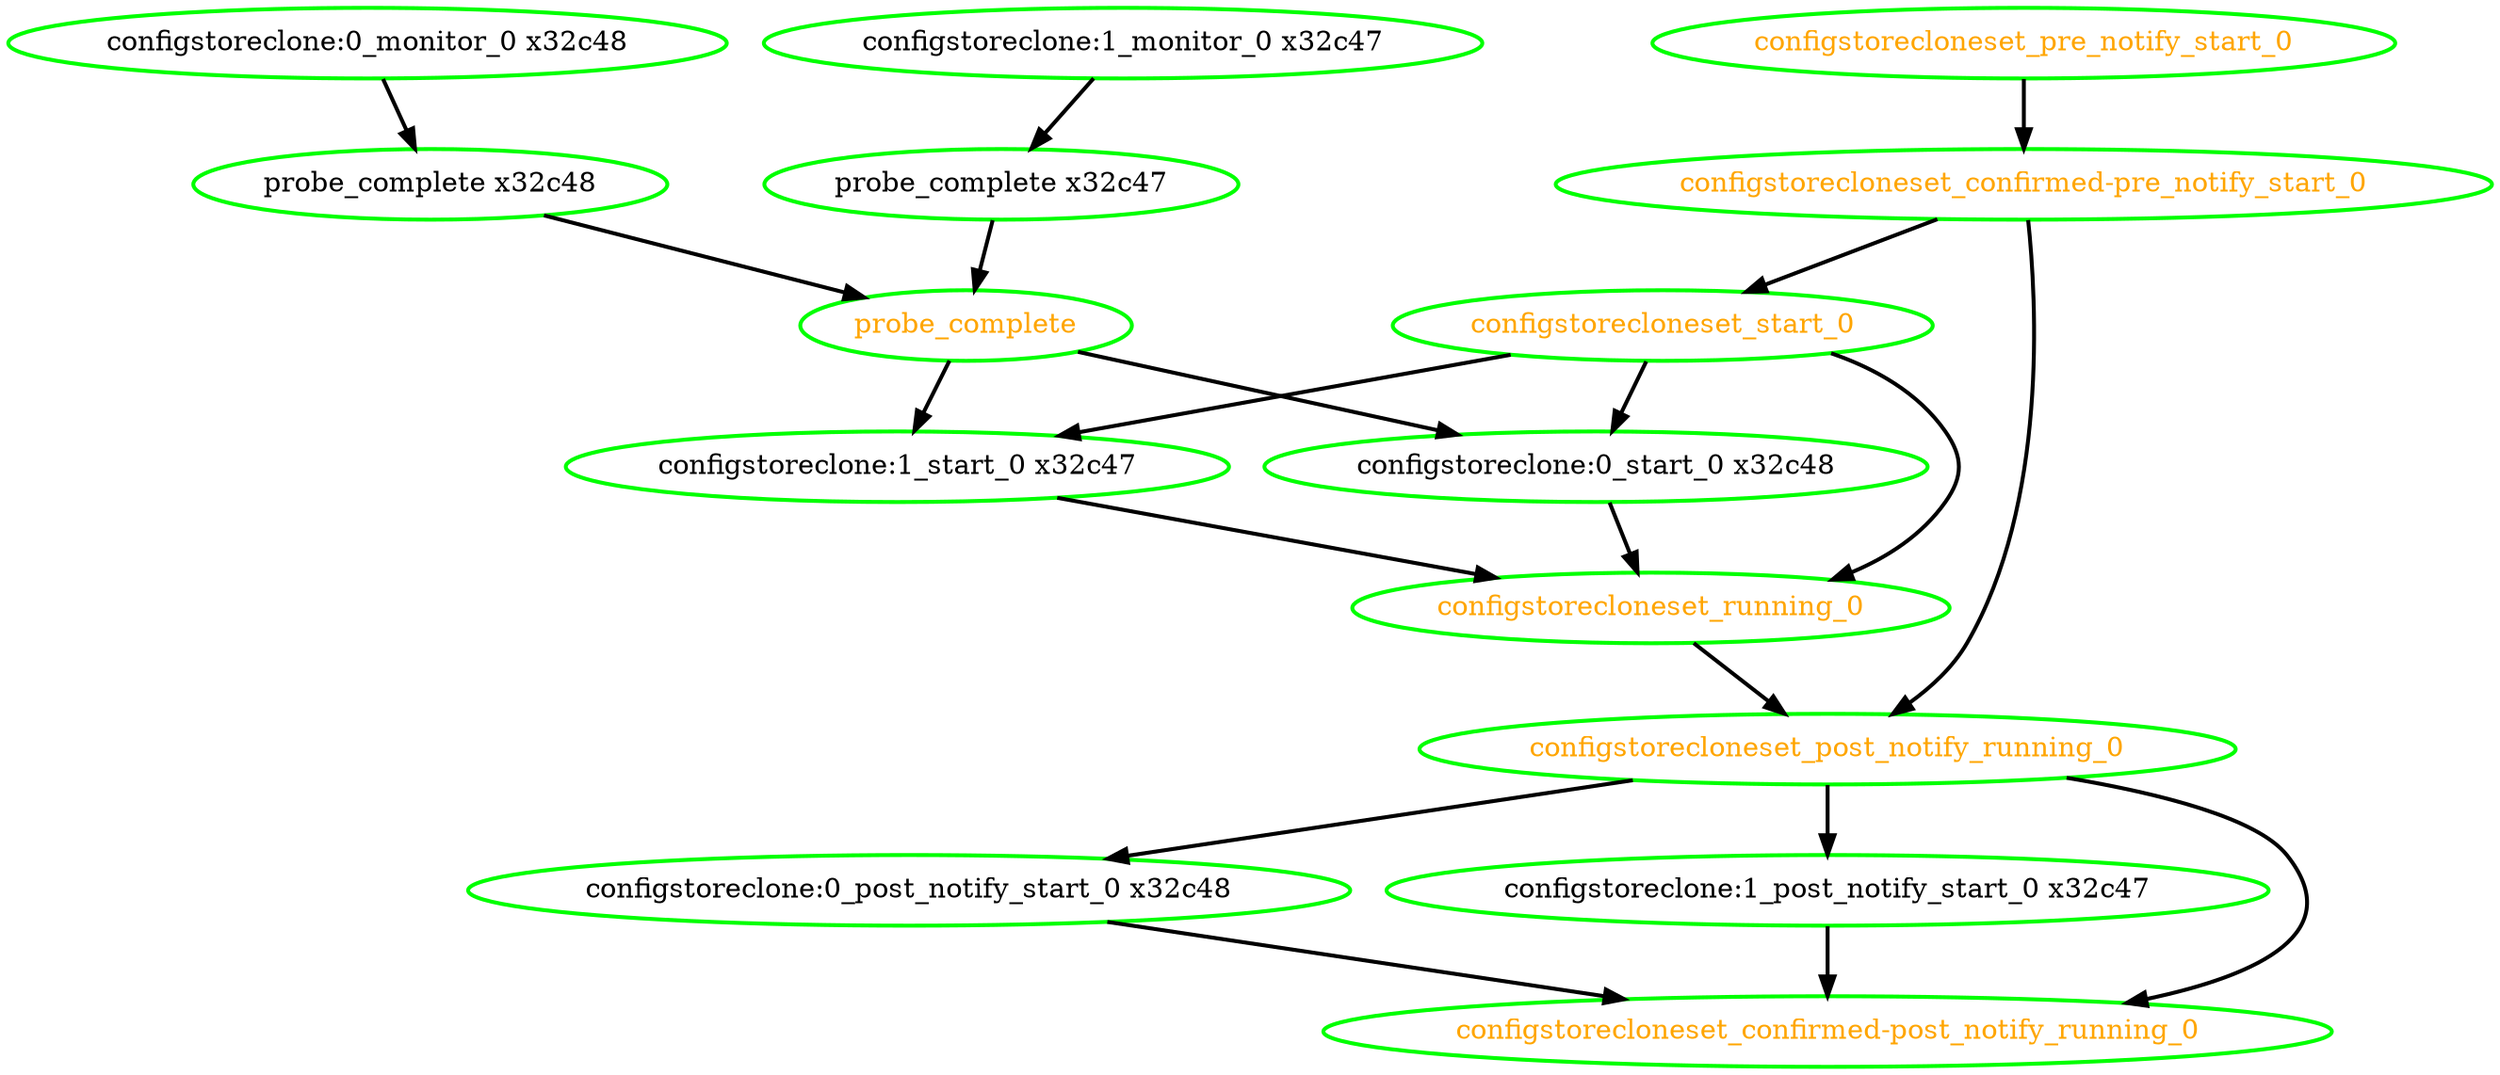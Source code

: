  digraph "g" {
"configstoreclone:0_monitor_0 x32c48" -> "probe_complete x32c48" [ style = bold]
"configstoreclone:0_monitor_0 x32c48" [ style=bold color="green" fontcolor="black" ]
"configstoreclone:0_post_notify_start_0 x32c48" -> "configstorecloneset_confirmed-post_notify_running_0" [ style = bold]
"configstoreclone:0_post_notify_start_0 x32c48" [ style=bold color="green" fontcolor="black" ]
"configstoreclone:0_start_0 x32c48" -> "configstorecloneset_running_0" [ style = bold]
"configstoreclone:0_start_0 x32c48" [ style=bold color="green" fontcolor="black" ]
"configstoreclone:1_monitor_0 x32c47" -> "probe_complete x32c47" [ style = bold]
"configstoreclone:1_monitor_0 x32c47" [ style=bold color="green" fontcolor="black"  ]
"configstoreclone:1_post_notify_start_0 x32c47" -> "configstorecloneset_confirmed-post_notify_running_0" [ style = bold]
"configstoreclone:1_post_notify_start_0 x32c47" [ style=bold color="green" fontcolor="black" ]
"configstoreclone:1_start_0 x32c47" -> "configstorecloneset_running_0" [ style = bold]
"configstoreclone:1_start_0 x32c47" [ style=bold color="green" fontcolor="black" ]
"configstorecloneset_confirmed-post_notify_running_0" [ style=bold color="green" fontcolor="orange" ]
"configstorecloneset_confirmed-pre_notify_start_0" -> "configstorecloneset_post_notify_running_0" [ style = bold]
"configstorecloneset_confirmed-pre_notify_start_0" -> "configstorecloneset_start_0" [ style = bold]
"configstorecloneset_confirmed-pre_notify_start_0" [ style=bold color="green" fontcolor="orange" ]
"configstorecloneset_post_notify_running_0" -> "configstoreclone:0_post_notify_start_0 x32c48" [ style = bold]
"configstorecloneset_post_notify_running_0" -> "configstoreclone:1_post_notify_start_0 x32c47" [ style = bold]
"configstorecloneset_post_notify_running_0" -> "configstorecloneset_confirmed-post_notify_running_0" [ style = bold]
"configstorecloneset_post_notify_running_0" [ style=bold color="green" fontcolor="orange" ]
"configstorecloneset_pre_notify_start_0" -> "configstorecloneset_confirmed-pre_notify_start_0" [ style = bold]
"configstorecloneset_pre_notify_start_0" [ style=bold color="green" fontcolor="orange" ]
"configstorecloneset_running_0" -> "configstorecloneset_post_notify_running_0" [ style = bold]
"configstorecloneset_running_0" [ style=bold color="green" fontcolor="orange" ]
"configstorecloneset_start_0" -> "configstoreclone:0_start_0 x32c48" [ style = bold]
"configstorecloneset_start_0" -> "configstoreclone:1_start_0 x32c47" [ style = bold]
"configstorecloneset_start_0" -> "configstorecloneset_running_0" [ style = bold]
"configstorecloneset_start_0" [ style=bold color="green" fontcolor="orange" ]
"probe_complete x32c47" -> "probe_complete" [ style = bold]
"probe_complete x32c47" [ style=bold color="green" fontcolor="black" ]
"probe_complete x32c48" -> "probe_complete" [ style = bold]
"probe_complete x32c48" [ style=bold color="green" fontcolor="black" ]
"probe_complete" -> "configstoreclone:0_start_0 x32c48" [ style = bold]
"probe_complete" -> "configstoreclone:1_start_0 x32c47" [ style = bold]
"probe_complete" [ style=bold color="green" fontcolor="orange" ]
}
